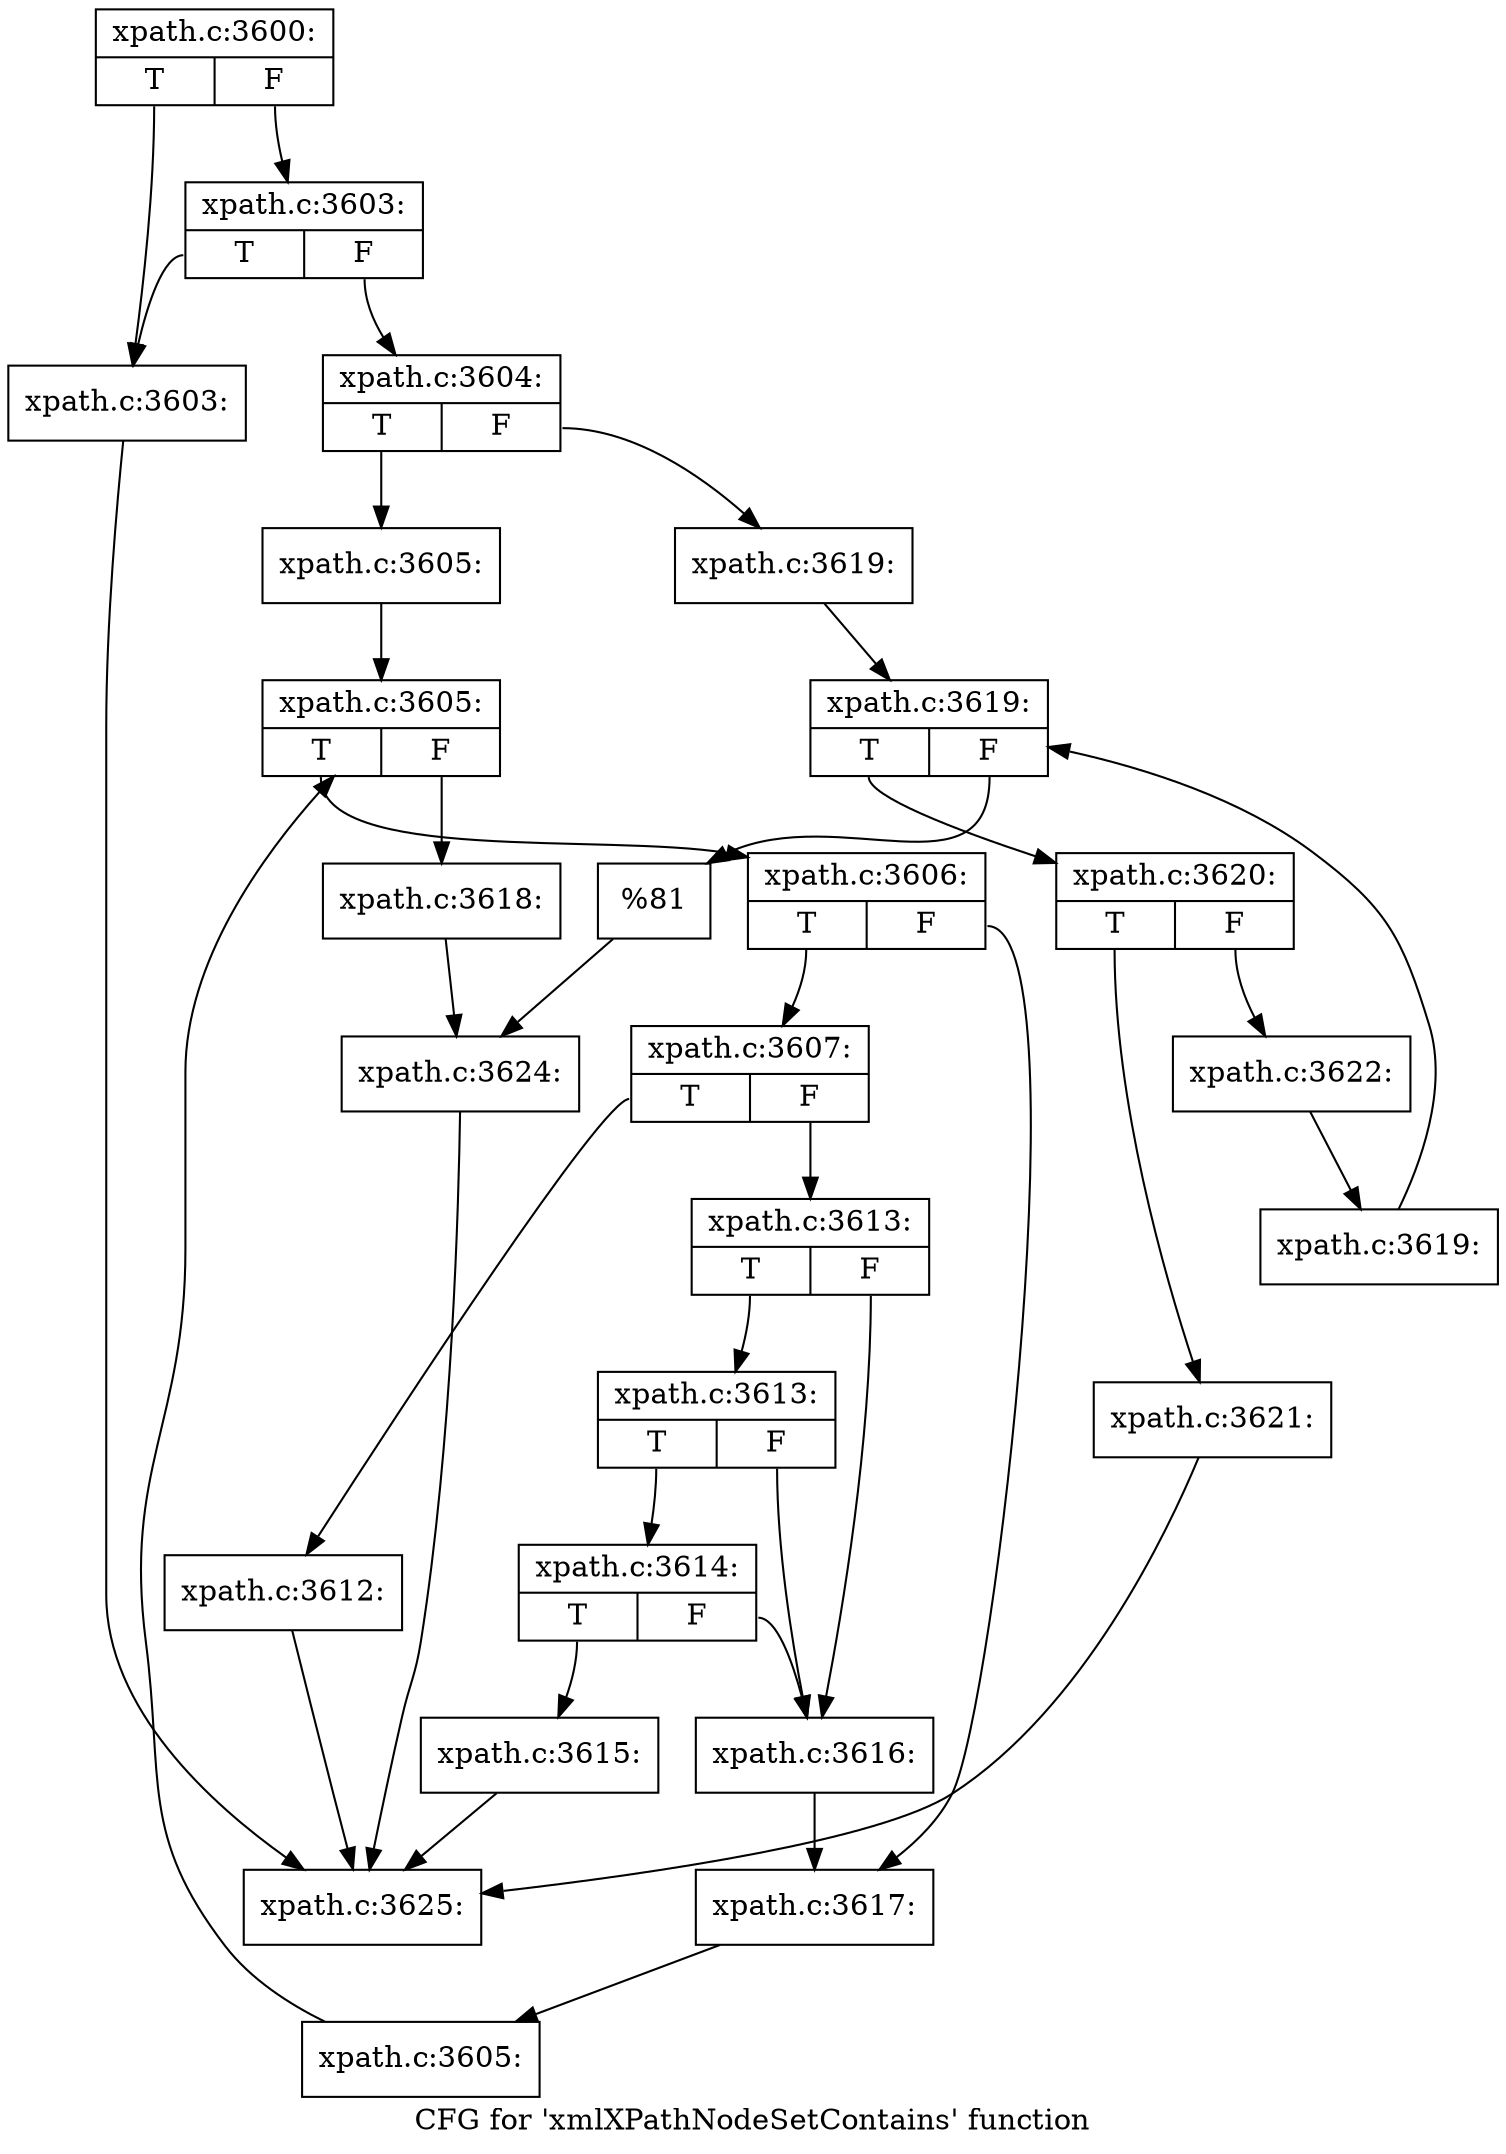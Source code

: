 digraph "CFG for 'xmlXPathNodeSetContains' function" {
	label="CFG for 'xmlXPathNodeSetContains' function";

	Node0x47b1da0 [shape=record,label="{xpath.c:3600:|{<s0>T|<s1>F}}"];
	Node0x47b1da0:s0 -> Node0x47ad0a0;
	Node0x47b1da0:s1 -> Node0x47b3890;
	Node0x47b3890 [shape=record,label="{xpath.c:3603:|{<s0>T|<s1>F}}"];
	Node0x47b3890:s0 -> Node0x47ad0a0;
	Node0x47b3890:s1 -> Node0x47b3840;
	Node0x47ad0a0 [shape=record,label="{xpath.c:3603:}"];
	Node0x47ad0a0 -> Node0x47b1610;
	Node0x47b3840 [shape=record,label="{xpath.c:3604:|{<s0>T|<s1>F}}"];
	Node0x47b3840:s0 -> Node0x47b3f20;
	Node0x47b3840:s1 -> Node0x47b3fc0;
	Node0x47b3f20 [shape=record,label="{xpath.c:3605:}"];
	Node0x47b3f20 -> Node0x47b45e0;
	Node0x47b45e0 [shape=record,label="{xpath.c:3605:|{<s0>T|<s1>F}}"];
	Node0x47b45e0:s0 -> Node0x47b4860;
	Node0x47b45e0:s1 -> Node0x47b4440;
	Node0x47b4860 [shape=record,label="{xpath.c:3606:|{<s0>T|<s1>F}}"];
	Node0x47b4860:s0 -> Node0x47b4d30;
	Node0x47b4860:s1 -> Node0x47b4d80;
	Node0x47b4d30 [shape=record,label="{xpath.c:3607:|{<s0>T|<s1>F}}"];
	Node0x47b4d30:s0 -> Node0x47b60c0;
	Node0x47b4d30:s1 -> Node0x47b6110;
	Node0x47b60c0 [shape=record,label="{xpath.c:3612:}"];
	Node0x47b60c0 -> Node0x47b1610;
	Node0x47b6110 [shape=record,label="{xpath.c:3613:|{<s0>T|<s1>F}}"];
	Node0x47b6110:s0 -> Node0x47b6720;
	Node0x47b6110:s1 -> Node0x47b6650;
	Node0x47b6720 [shape=record,label="{xpath.c:3613:|{<s0>T|<s1>F}}"];
	Node0x47b6720:s0 -> Node0x47b66a0;
	Node0x47b6720:s1 -> Node0x47b6650;
	Node0x47b66a0 [shape=record,label="{xpath.c:3614:|{<s0>T|<s1>F}}"];
	Node0x47b66a0:s0 -> Node0x47b6600;
	Node0x47b66a0:s1 -> Node0x47b6650;
	Node0x47b6600 [shape=record,label="{xpath.c:3615:}"];
	Node0x47b6600 -> Node0x47b1610;
	Node0x47b6650 [shape=record,label="{xpath.c:3616:}"];
	Node0x47b6650 -> Node0x47b4d80;
	Node0x47b4d80 [shape=record,label="{xpath.c:3617:}"];
	Node0x47b4d80 -> Node0x47b47d0;
	Node0x47b47d0 [shape=record,label="{xpath.c:3605:}"];
	Node0x47b47d0 -> Node0x47b45e0;
	Node0x47b4440 [shape=record,label="{xpath.c:3618:}"];
	Node0x47b4440 -> Node0x47b3f70;
	Node0x47b3fc0 [shape=record,label="{xpath.c:3619:}"];
	Node0x47b3fc0 -> Node0x47b7bf0;
	Node0x47b7bf0 [shape=record,label="{xpath.c:3619:|{<s0>T|<s1>F}}"];
	Node0x47b7bf0:s0 -> Node0x47b86c0;
	Node0x47b7bf0:s1 -> Node0x47b78c0;
	Node0x47b86c0 [shape=record,label="{xpath.c:3620:|{<s0>T|<s1>F}}"];
	Node0x47b86c0:s0 -> Node0x47b8b10;
	Node0x47b86c0:s1 -> Node0x47b8b60;
	Node0x47b8b10 [shape=record,label="{xpath.c:3621:}"];
	Node0x47b8b10 -> Node0x47b1610;
	Node0x47b8b60 [shape=record,label="{xpath.c:3622:}"];
	Node0x47b8b60 -> Node0x47b8670;
	Node0x47b8670 [shape=record,label="{xpath.c:3619:}"];
	Node0x47b8670 -> Node0x47b7bf0;
	Node0x47b78c0 [shape=record,label="{%81}"];
	Node0x47b78c0 -> Node0x47b3f70;
	Node0x47b3f70 [shape=record,label="{xpath.c:3624:}"];
	Node0x47b3f70 -> Node0x47b1610;
	Node0x47b1610 [shape=record,label="{xpath.c:3625:}"];
}
